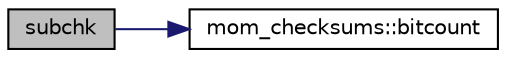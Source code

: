 digraph "subchk"
{
 // INTERACTIVE_SVG=YES
 // LATEX_PDF_SIZE
  edge [fontname="Helvetica",fontsize="10",labelfontname="Helvetica",labelfontsize="10"];
  node [fontname="Helvetica",fontsize="10",shape=record];
  rankdir="LR";
  Node1 [label="subchk",height=0.2,width=0.4,color="black", fillcolor="grey75", style="filled", fontcolor="black",tooltip=" "];
  Node1 -> Node2 [color="midnightblue",fontsize="10",style="solid",fontname="Helvetica"];
  Node2 [label="mom_checksums::bitcount",height=0.2,width=0.4,color="black", fillcolor="white", style="filled",URL="$namespacemom__checksums.html#a13c171528ae5ab341cf75ef302a5b930",tooltip="Does a bitcount of a number by first casting to an integer and then using BTEST to check bit by bit."];
}
